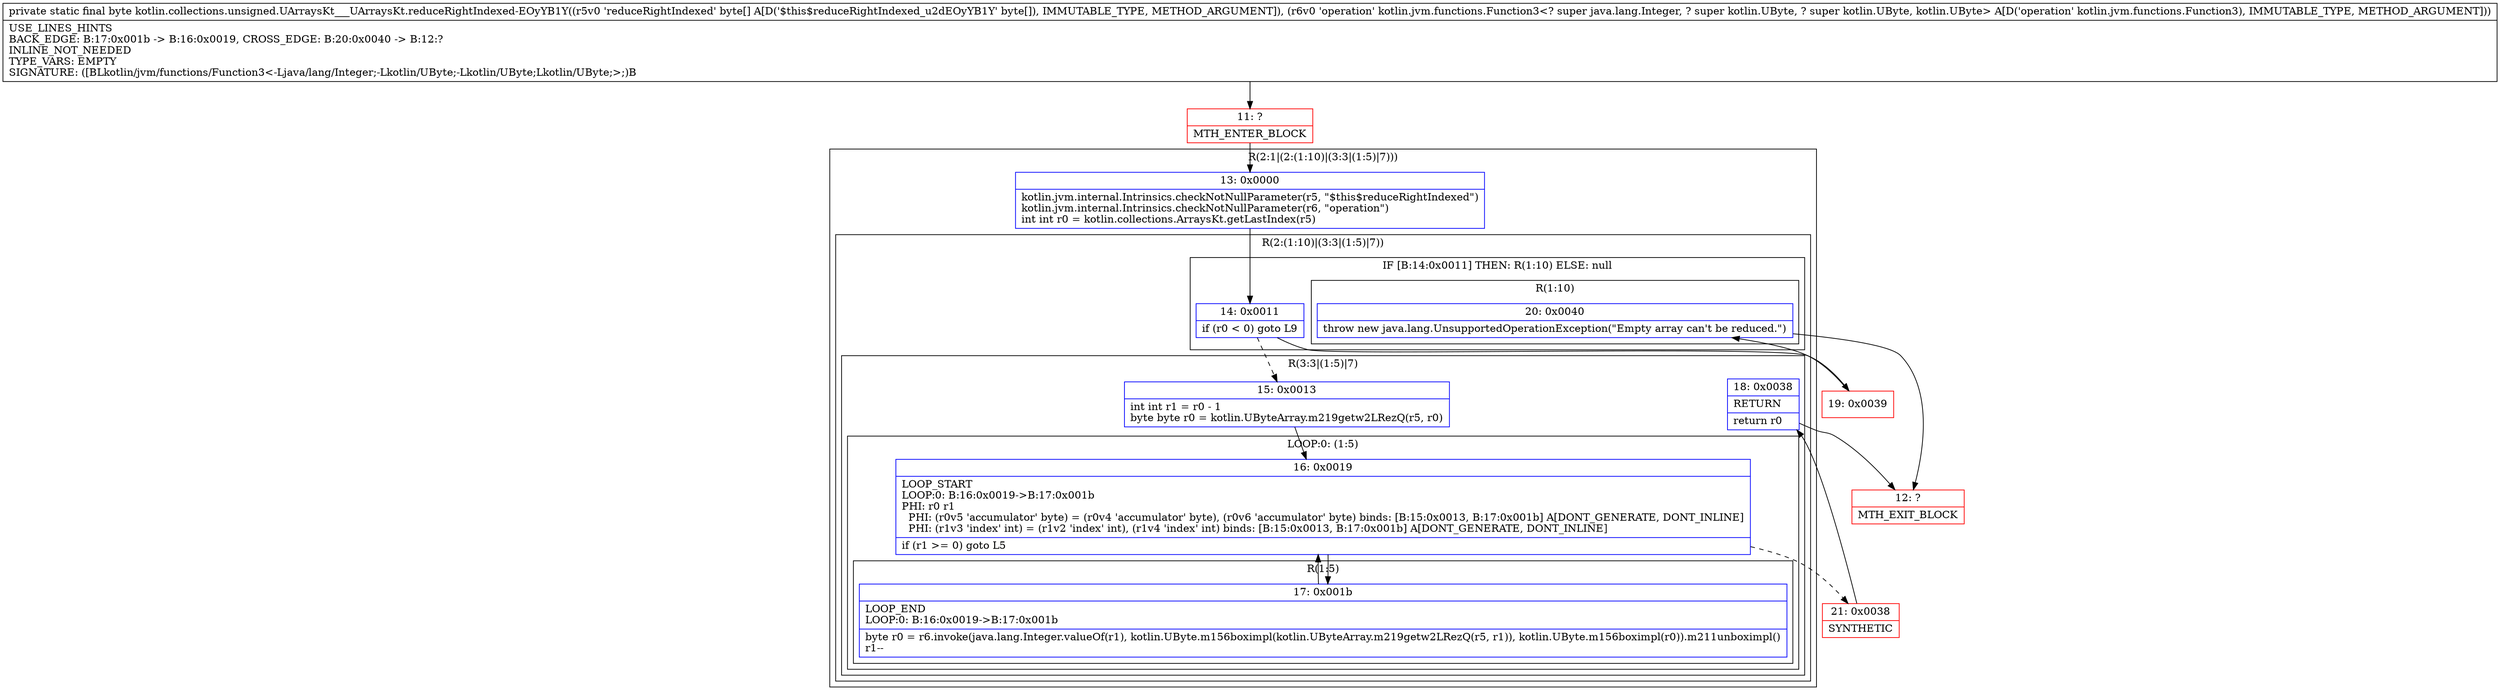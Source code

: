 digraph "CFG forkotlin.collections.unsigned.UArraysKt___UArraysKt.reduceRightIndexed\-EOyYB1Y([BLkotlin\/jvm\/functions\/Function3;)B" {
subgraph cluster_Region_554859153 {
label = "R(2:1|(2:(1:10)|(3:3|(1:5)|7)))";
node [shape=record,color=blue];
Node_13 [shape=record,label="{13\:\ 0x0000|kotlin.jvm.internal.Intrinsics.checkNotNullParameter(r5, \"$this$reduceRightIndexed\")\lkotlin.jvm.internal.Intrinsics.checkNotNullParameter(r6, \"operation\")\lint int r0 = kotlin.collections.ArraysKt.getLastIndex(r5)\l}"];
subgraph cluster_Region_620277035 {
label = "R(2:(1:10)|(3:3|(1:5)|7))";
node [shape=record,color=blue];
subgraph cluster_IfRegion_694884030 {
label = "IF [B:14:0x0011] THEN: R(1:10) ELSE: null";
node [shape=record,color=blue];
Node_14 [shape=record,label="{14\:\ 0x0011|if (r0 \< 0) goto L9\l}"];
subgraph cluster_Region_1851350158 {
label = "R(1:10)";
node [shape=record,color=blue];
Node_20 [shape=record,label="{20\:\ 0x0040|throw new java.lang.UnsupportedOperationException(\"Empty array can't be reduced.\")\l}"];
}
}
subgraph cluster_Region_692553538 {
label = "R(3:3|(1:5)|7)";
node [shape=record,color=blue];
Node_15 [shape=record,label="{15\:\ 0x0013|int int r1 = r0 \- 1\lbyte byte r0 = kotlin.UByteArray.m219getw2LRezQ(r5, r0)\l}"];
subgraph cluster_LoopRegion_1844307357 {
label = "LOOP:0: (1:5)";
node [shape=record,color=blue];
Node_16 [shape=record,label="{16\:\ 0x0019|LOOP_START\lLOOP:0: B:16:0x0019\-\>B:17:0x001b\lPHI: r0 r1 \l  PHI: (r0v5 'accumulator' byte) = (r0v4 'accumulator' byte), (r0v6 'accumulator' byte) binds: [B:15:0x0013, B:17:0x001b] A[DONT_GENERATE, DONT_INLINE]\l  PHI: (r1v3 'index' int) = (r1v2 'index' int), (r1v4 'index' int) binds: [B:15:0x0013, B:17:0x001b] A[DONT_GENERATE, DONT_INLINE]\l|if (r1 \>= 0) goto L5\l}"];
subgraph cluster_Region_1595526211 {
label = "R(1:5)";
node [shape=record,color=blue];
Node_17 [shape=record,label="{17\:\ 0x001b|LOOP_END\lLOOP:0: B:16:0x0019\-\>B:17:0x001b\l|byte r0 = r6.invoke(java.lang.Integer.valueOf(r1), kotlin.UByte.m156boximpl(kotlin.UByteArray.m219getw2LRezQ(r5, r1)), kotlin.UByte.m156boximpl(r0)).m211unboximpl()\lr1\-\-\l}"];
}
}
Node_18 [shape=record,label="{18\:\ 0x0038|RETURN\l|return r0\l}"];
}
}
}
Node_11 [shape=record,color=red,label="{11\:\ ?|MTH_ENTER_BLOCK\l}"];
Node_21 [shape=record,color=red,label="{21\:\ 0x0038|SYNTHETIC\l}"];
Node_12 [shape=record,color=red,label="{12\:\ ?|MTH_EXIT_BLOCK\l}"];
Node_19 [shape=record,color=red,label="{19\:\ 0x0039}"];
MethodNode[shape=record,label="{private static final byte kotlin.collections.unsigned.UArraysKt___UArraysKt.reduceRightIndexed\-EOyYB1Y((r5v0 'reduceRightIndexed' byte[] A[D('$this$reduceRightIndexed_u2dEOyYB1Y' byte[]), IMMUTABLE_TYPE, METHOD_ARGUMENT]), (r6v0 'operation' kotlin.jvm.functions.Function3\<? super java.lang.Integer, ? super kotlin.UByte, ? super kotlin.UByte, kotlin.UByte\> A[D('operation' kotlin.jvm.functions.Function3), IMMUTABLE_TYPE, METHOD_ARGUMENT]))  | USE_LINES_HINTS\lBACK_EDGE: B:17:0x001b \-\> B:16:0x0019, CROSS_EDGE: B:20:0x0040 \-\> B:12:?\lINLINE_NOT_NEEDED\lTYPE_VARS: EMPTY\lSIGNATURE: ([BLkotlin\/jvm\/functions\/Function3\<\-Ljava\/lang\/Integer;\-Lkotlin\/UByte;\-Lkotlin\/UByte;Lkotlin\/UByte;\>;)B\l}"];
MethodNode -> Node_11;Node_13 -> Node_14;
Node_14 -> Node_15[style=dashed];
Node_14 -> Node_19;
Node_20 -> Node_12;
Node_15 -> Node_16;
Node_16 -> Node_17;
Node_16 -> Node_21[style=dashed];
Node_17 -> Node_16;
Node_18 -> Node_12;
Node_11 -> Node_13;
Node_21 -> Node_18;
Node_19 -> Node_20;
}

